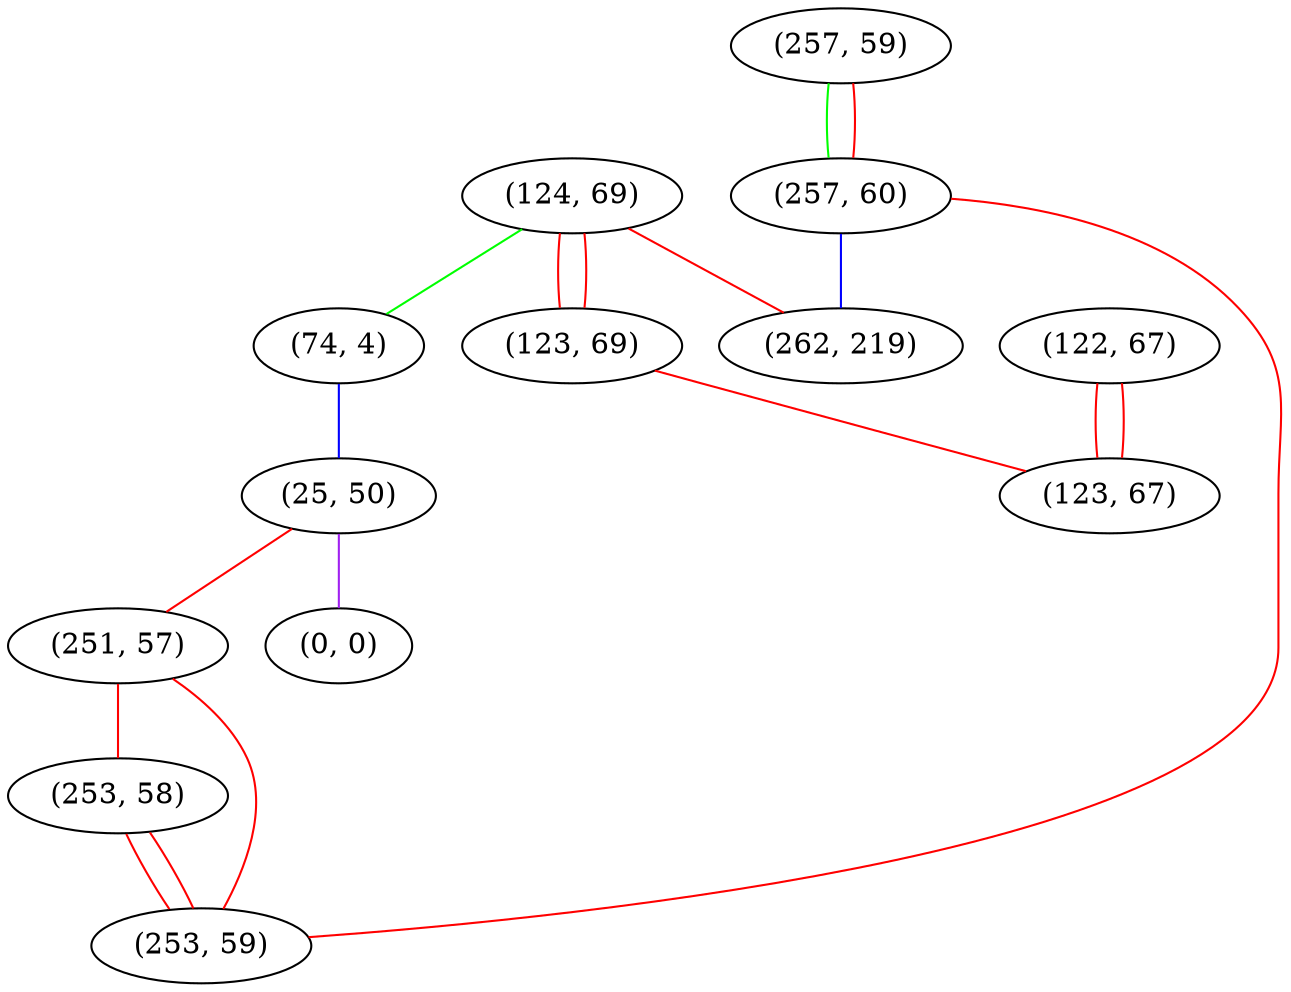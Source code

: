 graph "" {
"(124, 69)";
"(257, 59)";
"(74, 4)";
"(25, 50)";
"(251, 57)";
"(122, 67)";
"(0, 0)";
"(257, 60)";
"(123, 69)";
"(262, 219)";
"(253, 58)";
"(123, 67)";
"(253, 59)";
"(124, 69)" -- "(262, 219)"  [color=red, key=0, weight=1];
"(124, 69)" -- "(74, 4)"  [color=green, key=0, weight=2];
"(124, 69)" -- "(123, 69)"  [color=red, key=0, weight=1];
"(124, 69)" -- "(123, 69)"  [color=red, key=1, weight=1];
"(257, 59)" -- "(257, 60)"  [color=green, key=0, weight=2];
"(257, 59)" -- "(257, 60)"  [color=red, key=1, weight=1];
"(74, 4)" -- "(25, 50)"  [color=blue, key=0, weight=3];
"(25, 50)" -- "(251, 57)"  [color=red, key=0, weight=1];
"(25, 50)" -- "(0, 0)"  [color=purple, key=0, weight=4];
"(251, 57)" -- "(253, 58)"  [color=red, key=0, weight=1];
"(251, 57)" -- "(253, 59)"  [color=red, key=0, weight=1];
"(122, 67)" -- "(123, 67)"  [color=red, key=0, weight=1];
"(122, 67)" -- "(123, 67)"  [color=red, key=1, weight=1];
"(257, 60)" -- "(262, 219)"  [color=blue, key=0, weight=3];
"(257, 60)" -- "(253, 59)"  [color=red, key=0, weight=1];
"(123, 69)" -- "(123, 67)"  [color=red, key=0, weight=1];
"(253, 58)" -- "(253, 59)"  [color=red, key=0, weight=1];
"(253, 58)" -- "(253, 59)"  [color=red, key=1, weight=1];
}
